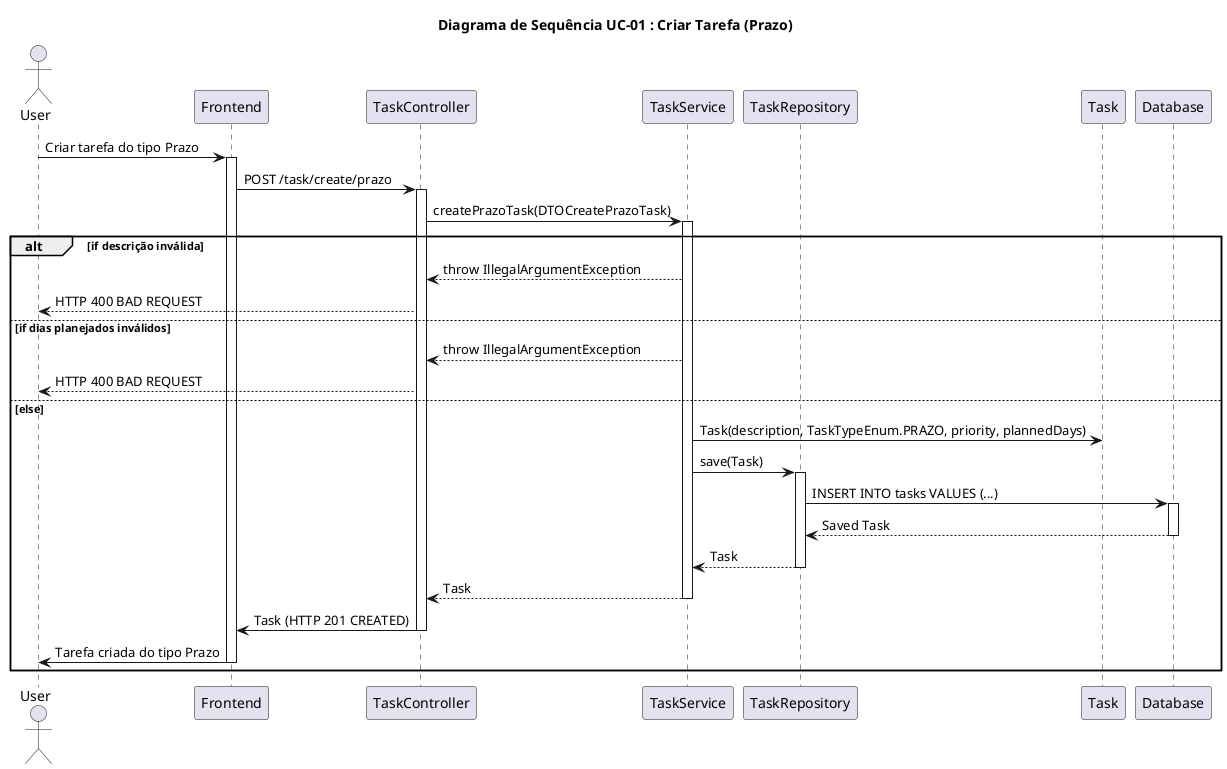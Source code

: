 @startuml 01_TaskPrazo.puml
title Diagrama de Sequência UC-01 : Criar Tarefa (Prazo)

actor User
participant Frontend
participant TaskController
participant TaskService
participant TaskRepository
participant Task
participant Database

User -> Frontend: Criar tarefa do tipo Prazo
activate Frontend
Frontend -> TaskController: POST /task/create/prazo
activate TaskController
TaskController -> TaskService: createPrazoTask(DTOCreatePrazoTask)
activate TaskService
alt if descrição inválida
    TaskService --> TaskController: throw IllegalArgumentException
    TaskController --> User: HTTP 400 BAD REQUEST
else if dias planejados inválidos
    TaskService --> TaskController: throw IllegalArgumentException
    TaskController --> User: HTTP 400 BAD REQUEST
else else
    TaskService -> Task: Task(description, TaskTypeEnum.PRAZO, priority, plannedDays)
    TaskService -> TaskRepository: save(Task)
    activate TaskRepository
    TaskRepository -> Database: INSERT INTO tasks VALUES (...)
    activate Database
    Database --> TaskRepository: Saved Task
    deactivate Database
    TaskRepository --> TaskService: Task
    deactivate TaskRepository
    TaskService --> TaskController: Task
    deactivate TaskService
    TaskController -> Frontend: Task (HTTP 201 CREATED)
    deactivate TaskController
    Frontend -> User: Tarefa criada do tipo Prazo
    deactivate Frontend
end
@enduml